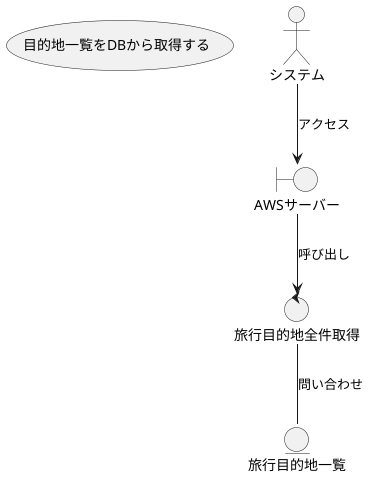 @startuml

usecase 目的地一覧をDBから取得する

actor システム

control 旅行目的地全件取得

boundary AWSサーバー

entity 旅行目的地一覧

システム --> AWSサーバー : アクセス
AWSサーバー --> 旅行目的地全件取得 : 呼び出し
旅行目的地全件取得 -- 旅行目的地一覧 : 問い合わせ

@enduml